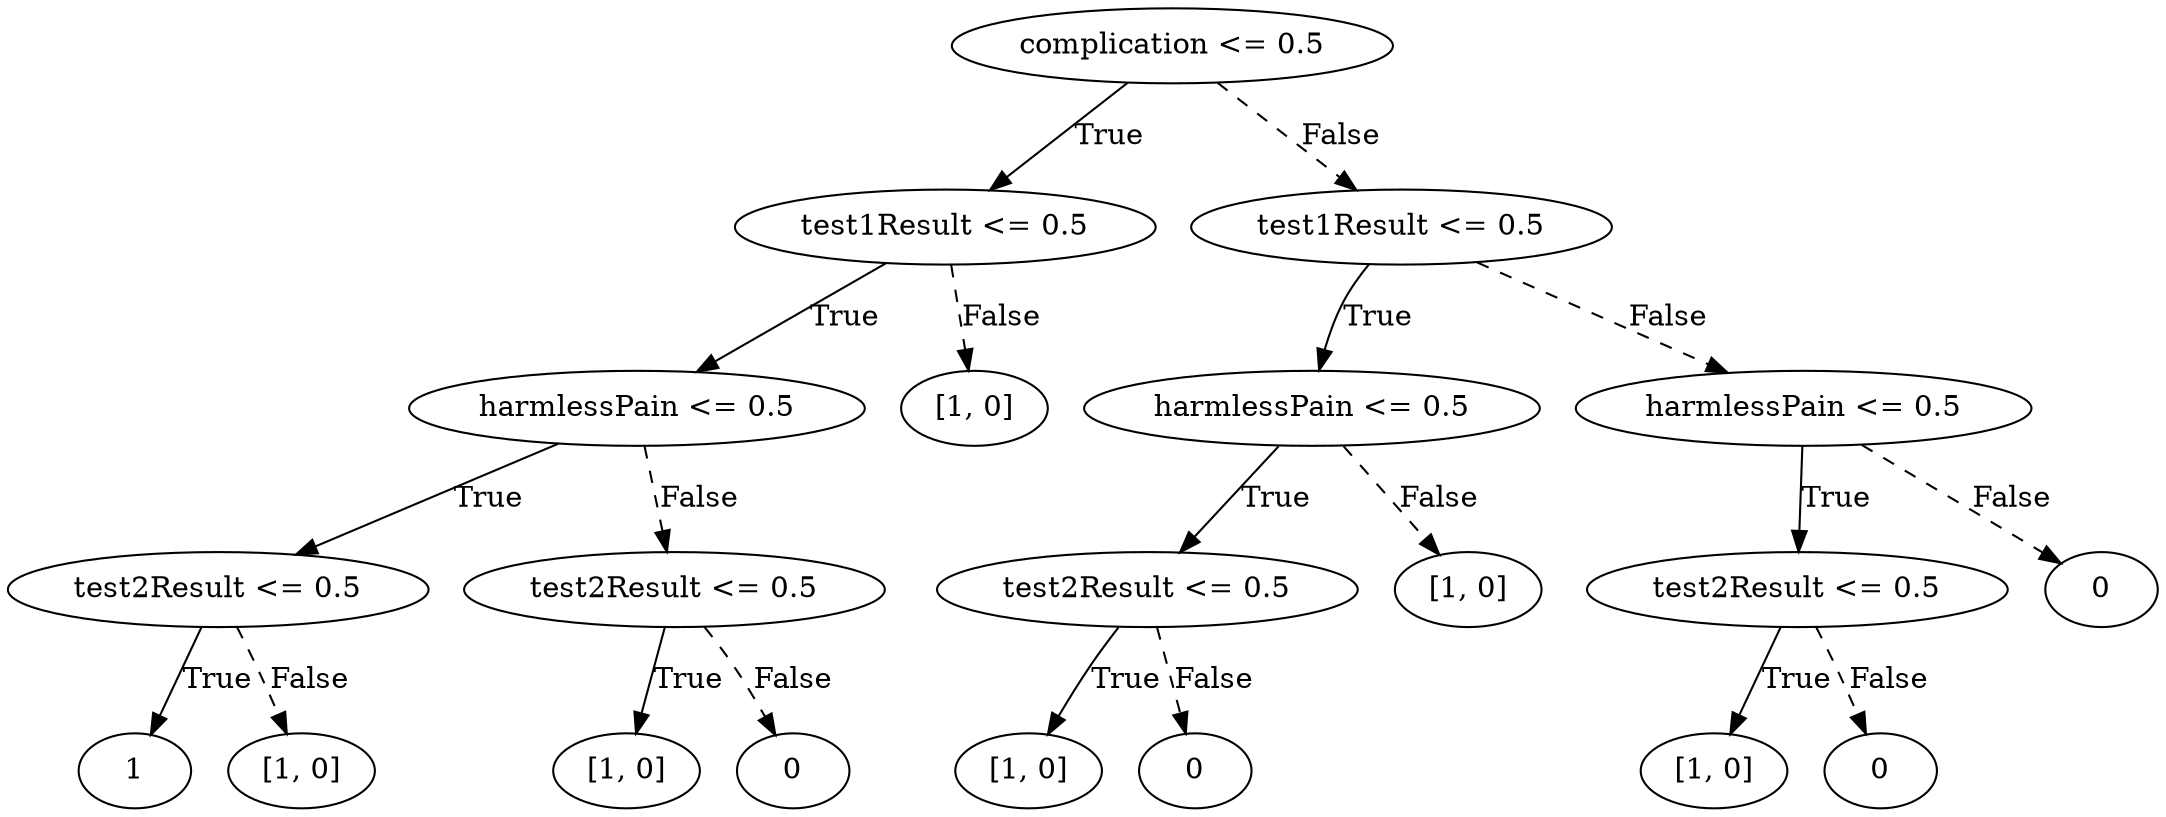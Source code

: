 digraph {
0 [label="complication <= 0.5"];
1 [label="test1Result <= 0.5"];
2 [label="harmlessPain <= 0.5"];
3 [label="test2Result <= 0.5"];
4 [label="1"];
3 -> 4 [label="True"];
5 [label="[1, 0]"];
3 -> 5 [style="dashed", label="False"];
2 -> 3 [label="True"];
6 [label="test2Result <= 0.5"];
7 [label="[1, 0]"];
6 -> 7 [label="True"];
8 [label="0"];
6 -> 8 [style="dashed", label="False"];
2 -> 6 [style="dashed", label="False"];
1 -> 2 [label="True"];
9 [label="[1, 0]"];
1 -> 9 [style="dashed", label="False"];
0 -> 1 [label="True"];
10 [label="test1Result <= 0.5"];
11 [label="harmlessPain <= 0.5"];
12 [label="test2Result <= 0.5"];
13 [label="[1, 0]"];
12 -> 13 [label="True"];
14 [label="0"];
12 -> 14 [style="dashed", label="False"];
11 -> 12 [label="True"];
15 [label="[1, 0]"];
11 -> 15 [style="dashed", label="False"];
10 -> 11 [label="True"];
16 [label="harmlessPain <= 0.5"];
17 [label="test2Result <= 0.5"];
18 [label="[1, 0]"];
17 -> 18 [label="True"];
19 [label="0"];
17 -> 19 [style="dashed", label="False"];
16 -> 17 [label="True"];
20 [label="0"];
16 -> 20 [style="dashed", label="False"];
10 -> 16 [style="dashed", label="False"];
0 -> 10 [style="dashed", label="False"];

}